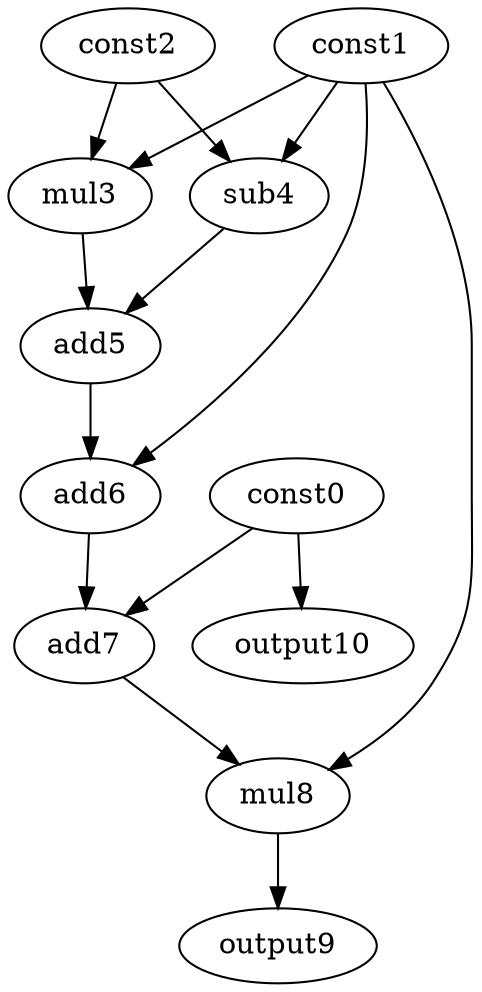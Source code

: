 digraph G { 
const0[opcode=const]; 
const1[opcode=const]; 
const2[opcode=const]; 
mul3[opcode=mul]; 
sub4[opcode=sub]; 
add5[opcode=add]; 
add6[opcode=add]; 
add7[opcode=add]; 
mul8[opcode=mul]; 
output9[opcode=output]; 
output10[opcode=output]; 
const1->mul3[operand=0];
const2->mul3[operand=1];
const1->sub4[operand=0];
const2->sub4[operand=1];
const0->output10[operand=0];
mul3->add5[operand=0];
sub4->add5[operand=1];
const1->add6[operand=0];
add5->add6[operand=1];
const0->add7[operand=0];
add6->add7[operand=1];
const1->mul8[operand=0];
add7->mul8[operand=1];
mul8->output9[operand=0];
}
